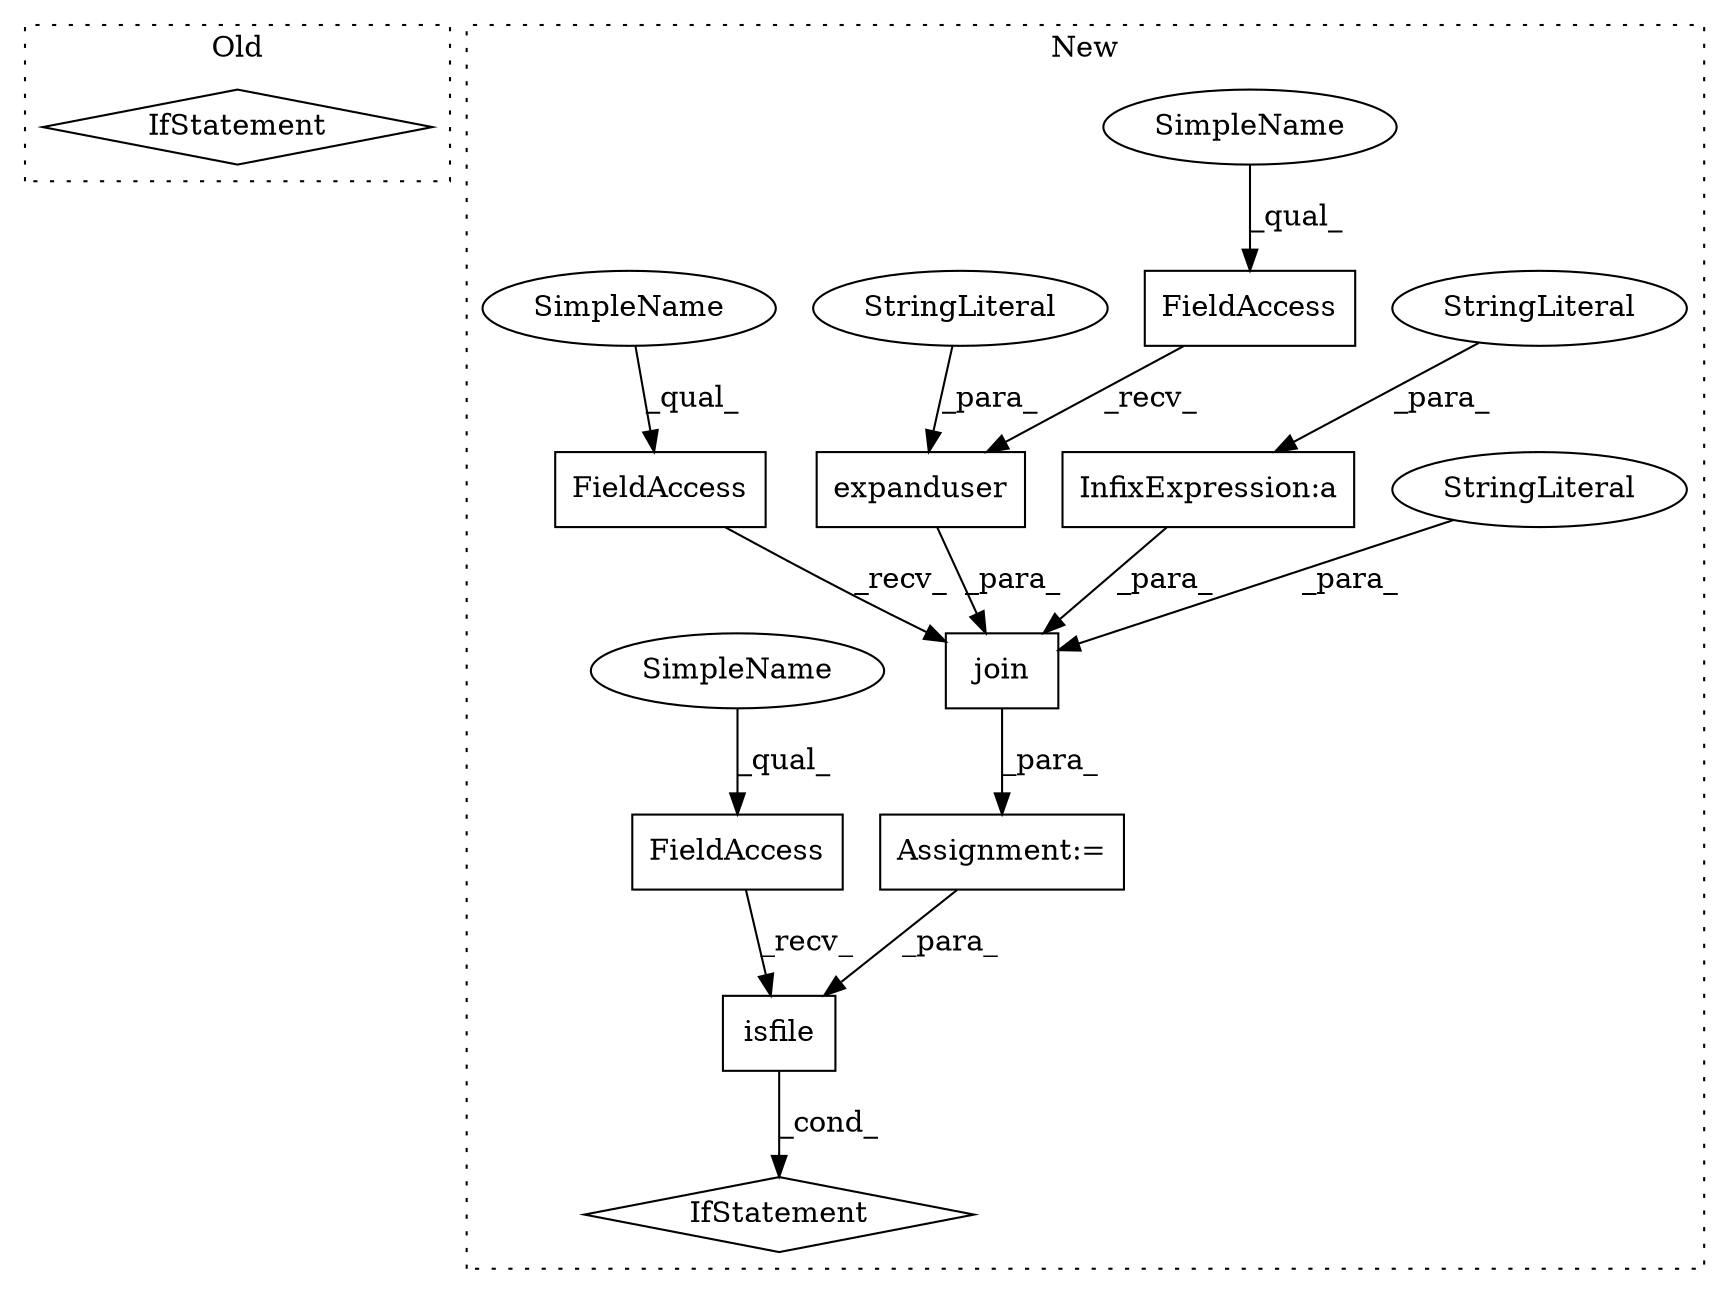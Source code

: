 digraph G {
subgraph cluster0 {
1 [label="IfStatement" a="25" s="11013,11024" l="4,2" shape="diamond"];
label = "Old";
style="dotted";
}
subgraph cluster1 {
2 [label="expanduser" a="32" s="10496,10510" l="11,1" shape="box"];
3 [label="FieldAccess" a="22" s="10488" l="7" shape="box"];
4 [label="Assignment:=" a="7" s="10474" l="1" shape="box"];
5 [label="StringLiteral" a="45" s="10507" l="3" shape="ellipse"];
6 [label="join" a="32" s="10483,10539" l="5,1" shape="box"];
7 [label="FieldAccess" a="22" s="10475" l="7" shape="box"];
8 [label="StringLiteral" a="45" s="10519" l="7" shape="ellipse"];
9 [label="FieldAccess" a="22" s="11641" l="7" shape="box"];
10 [label="IfStatement" a="25" s="11637,11728" l="4,2" shape="diamond"];
11 [label="InfixExpression:a" a="27" s="10531" l="3" shape="box"];
12 [label="StringLiteral" a="45" s="10534" l="5" shape="ellipse"];
13 [label="isfile" a="32" s="11649,11664" l="7,1" shape="box"];
14 [label="SimpleName" a="42" s="10488" l="2" shape="ellipse"];
15 [label="SimpleName" a="42" s="10475" l="2" shape="ellipse"];
16 [label="SimpleName" a="42" s="11641" l="2" shape="ellipse"];
label = "New";
style="dotted";
}
2 -> 6 [label="_para_"];
3 -> 2 [label="_recv_"];
4 -> 13 [label="_para_"];
5 -> 2 [label="_para_"];
6 -> 4 [label="_para_"];
7 -> 6 [label="_recv_"];
8 -> 6 [label="_para_"];
9 -> 13 [label="_recv_"];
11 -> 6 [label="_para_"];
12 -> 11 [label="_para_"];
13 -> 10 [label="_cond_"];
14 -> 3 [label="_qual_"];
15 -> 7 [label="_qual_"];
16 -> 9 [label="_qual_"];
}